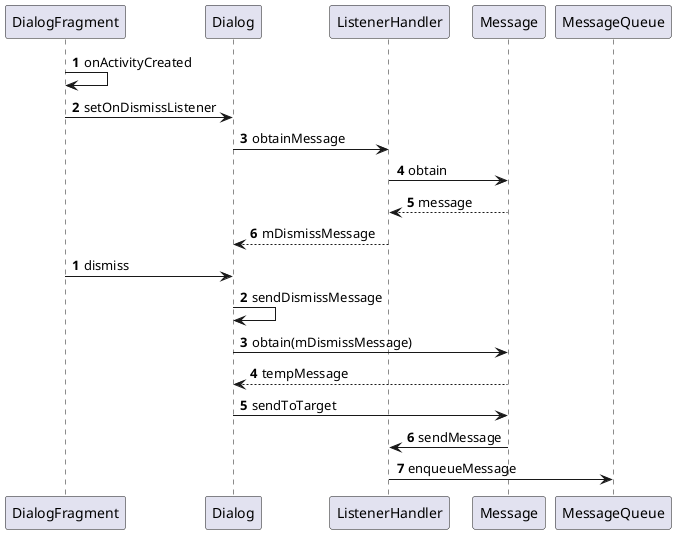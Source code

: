 @startuml
autonumber
DialogFragment -> DialogFragment: onActivityCreated
DialogFragment -> Dialog: setOnDismissListener
Dialog -> ListenerHandler: obtainMessage
ListenerHandler -> Message: obtain
Message --> ListenerHandler: message
ListenerHandler --> Dialog: mDismissMessage

autonumber 1
DialogFragment -> Dialog: dismiss
Dialog -> Dialog: sendDismissMessage
Dialog -> Message: obtain(mDismissMessage)
Message --> Dialog: tempMessage
Dialog -> Message: sendToTarget
Message -> ListenerHandler: sendMessage
ListenerHandler -> MessageQueue: enqueueMessage

@enduml